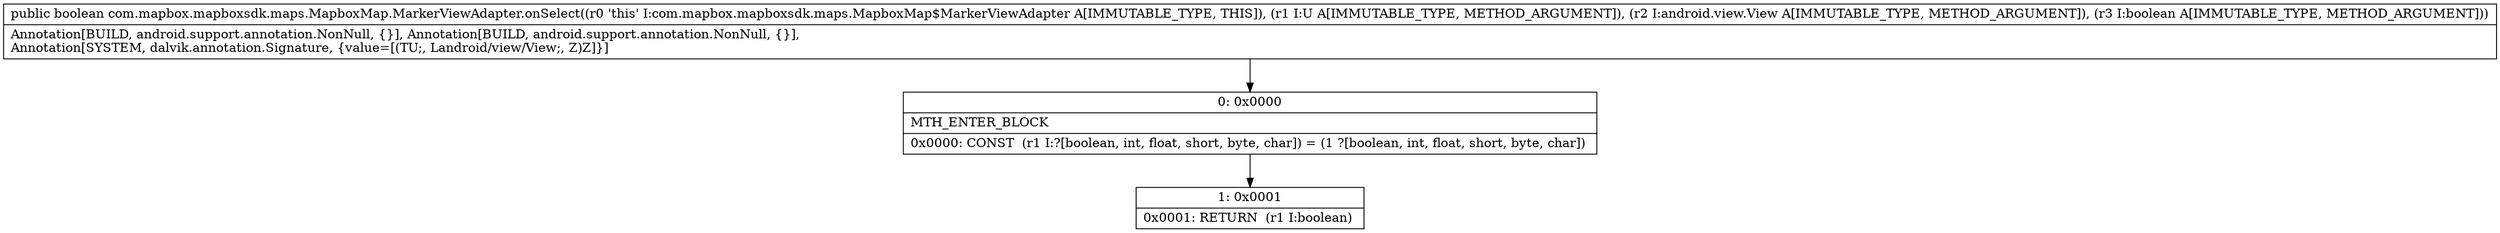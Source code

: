 digraph "CFG forcom.mapbox.mapboxsdk.maps.MapboxMap.MarkerViewAdapter.onSelect(Lcom\/mapbox\/mapboxsdk\/annotations\/MarkerView;Landroid\/view\/View;Z)Z" {
Node_0 [shape=record,label="{0\:\ 0x0000|MTH_ENTER_BLOCK\l|0x0000: CONST  (r1 I:?[boolean, int, float, short, byte, char]) = (1 ?[boolean, int, float, short, byte, char]) \l}"];
Node_1 [shape=record,label="{1\:\ 0x0001|0x0001: RETURN  (r1 I:boolean) \l}"];
MethodNode[shape=record,label="{public boolean com.mapbox.mapboxsdk.maps.MapboxMap.MarkerViewAdapter.onSelect((r0 'this' I:com.mapbox.mapboxsdk.maps.MapboxMap$MarkerViewAdapter A[IMMUTABLE_TYPE, THIS]), (r1 I:U A[IMMUTABLE_TYPE, METHOD_ARGUMENT]), (r2 I:android.view.View A[IMMUTABLE_TYPE, METHOD_ARGUMENT]), (r3 I:boolean A[IMMUTABLE_TYPE, METHOD_ARGUMENT]))  | Annotation[BUILD, android.support.annotation.NonNull, \{\}], Annotation[BUILD, android.support.annotation.NonNull, \{\}], \lAnnotation[SYSTEM, dalvik.annotation.Signature, \{value=[(TU;, Landroid\/view\/View;, Z)Z]\}]\l}"];
MethodNode -> Node_0;
Node_0 -> Node_1;
}

